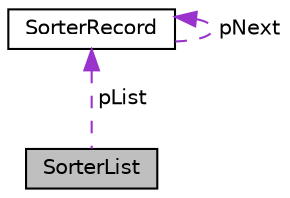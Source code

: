 digraph "SorterList"
{
  edge [fontname="Helvetica",fontsize="10",labelfontname="Helvetica",labelfontsize="10"];
  node [fontname="Helvetica",fontsize="10",shape=record];
  Node1 [label="SorterList",height=0.2,width=0.4,color="black", fillcolor="grey75", style="filled", fontcolor="black"];
  Node2 -> Node1 [dir="back",color="darkorchid3",fontsize="10",style="dashed",label=" pList" ];
  Node2 [label="SorterRecord",height=0.2,width=0.4,color="black", fillcolor="white", style="filled",URL="$struct_sorter_record.html"];
  Node2 -> Node2 [dir="back",color="darkorchid3",fontsize="10",style="dashed",label=" pNext" ];
}
